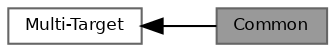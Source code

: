 digraph "Common"
{
 // LATEX_PDF_SIZE
  bgcolor="transparent";
  edge [fontname=Helvetica,fontsize=8,labelfontname=Helvetica,labelfontsize=8];
  node [fontname=Helvetica,fontsize=8,shape=box,height=0.2,width=0.4];
  rankdir=LR;
  Node2 [id="Node000002",label="Multi-Target",height=0.2,width=0.4,color="grey40", fillcolor="white", style="filled",URL="$d9/d71/group__Multi-Target.html",tooltip="Solvers which route to multiple destinations."];
  Node1 [id="Node000001",label="Common",height=0.2,width=0.4,color="gray40", fillcolor="grey60", style="filled", fontcolor="black",tooltip="General-purpose solvers."];
  Node2->Node1 [shape=plaintext, dir="back", style="solid"];
}
